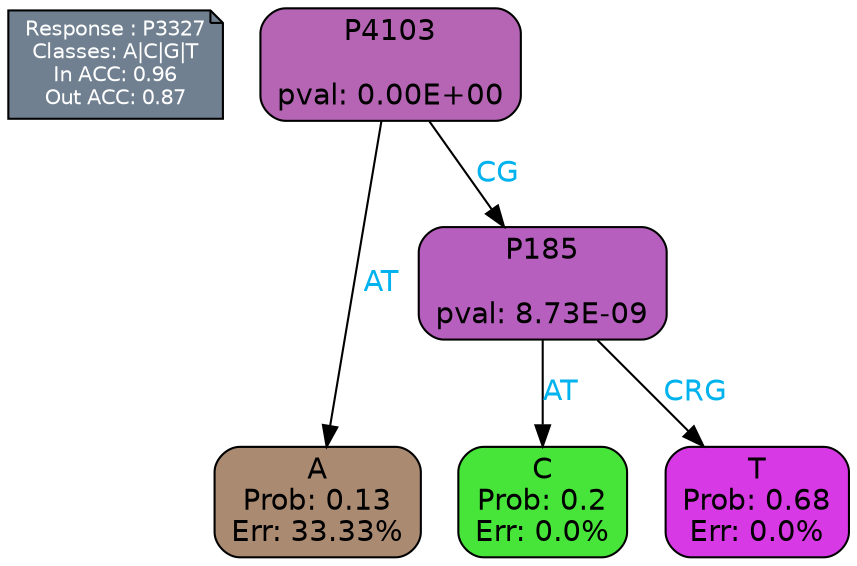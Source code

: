 digraph Tree {
node [shape=box, style="filled, rounded", color="black", fontname=helvetica] ;
graph [ranksep=equally, splines=polylines, bgcolor=transparent, dpi=600] ;
edge [fontname=helvetica] ;
LEGEND [label="Response : P3327
Classes: A|C|G|T
In ACC: 0.96
Out ACC: 0.87
",shape=note,align=left,style=filled,fillcolor="slategray",fontcolor="white",fontsize=10];1 [label="P4103

pval: 0.00E+00", fillcolor="#b565b4"] ;
2 [label="A
Prob: 0.13
Err: 33.33%", fillcolor="#ab8a72"] ;
3 [label="P185

pval: 8.73E-09", fillcolor="#b65fbe"] ;
4 [label="C
Prob: 0.2
Err: 0.0%", fillcolor="#47e539"] ;
5 [label="T
Prob: 0.68
Err: 0.0%", fillcolor="#d739e5"] ;
1 -> 2 [label="AT",fontcolor=deepskyblue2] ;
1 -> 3 [label="CG",fontcolor=deepskyblue2] ;
3 -> 4 [label="AT",fontcolor=deepskyblue2] ;
3 -> 5 [label="CRG",fontcolor=deepskyblue2] ;
{rank = same; 2;4;5;}{rank = same; LEGEND;1;}}